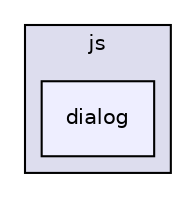 digraph "libs/angular/angular-material-fileinput-master/bower_components/angular-material/modules/js/dialog" {
  compound=true
  node [ fontsize="10", fontname="Helvetica"];
  edge [ labelfontsize="10", labelfontname="Helvetica"];
  subgraph clusterdir_d897d99c4631079a19f1e8c9bbae1589 {
    graph [ bgcolor="#ddddee", pencolor="black", label="js" fontname="Helvetica", fontsize="10", URL="dir_d897d99c4631079a19f1e8c9bbae1589.html"]
  dir_932c00dbf296bb4ab3bba43df5c21e54 [shape=box, label="dialog", style="filled", fillcolor="#eeeeff", pencolor="black", URL="dir_932c00dbf296bb4ab3bba43df5c21e54.html"];
  }
}
